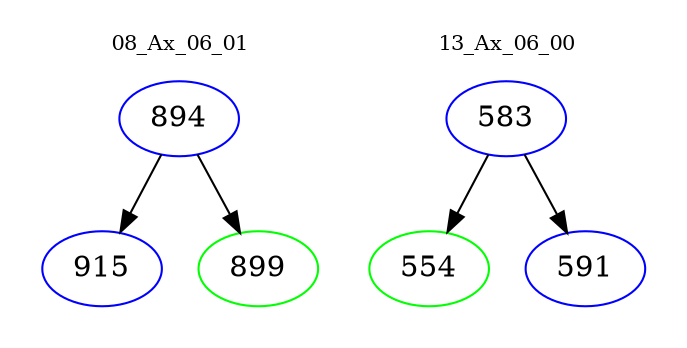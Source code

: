 digraph{
subgraph cluster_0 {
color = white
label = "08_Ax_06_01";
fontsize=10;
T0_894 [label="894", color="blue"]
T0_894 -> T0_915 [color="black"]
T0_915 [label="915", color="blue"]
T0_894 -> T0_899 [color="black"]
T0_899 [label="899", color="green"]
}
subgraph cluster_1 {
color = white
label = "13_Ax_06_00";
fontsize=10;
T1_583 [label="583", color="blue"]
T1_583 -> T1_554 [color="black"]
T1_554 [label="554", color="green"]
T1_583 -> T1_591 [color="black"]
T1_591 [label="591", color="blue"]
}
}
